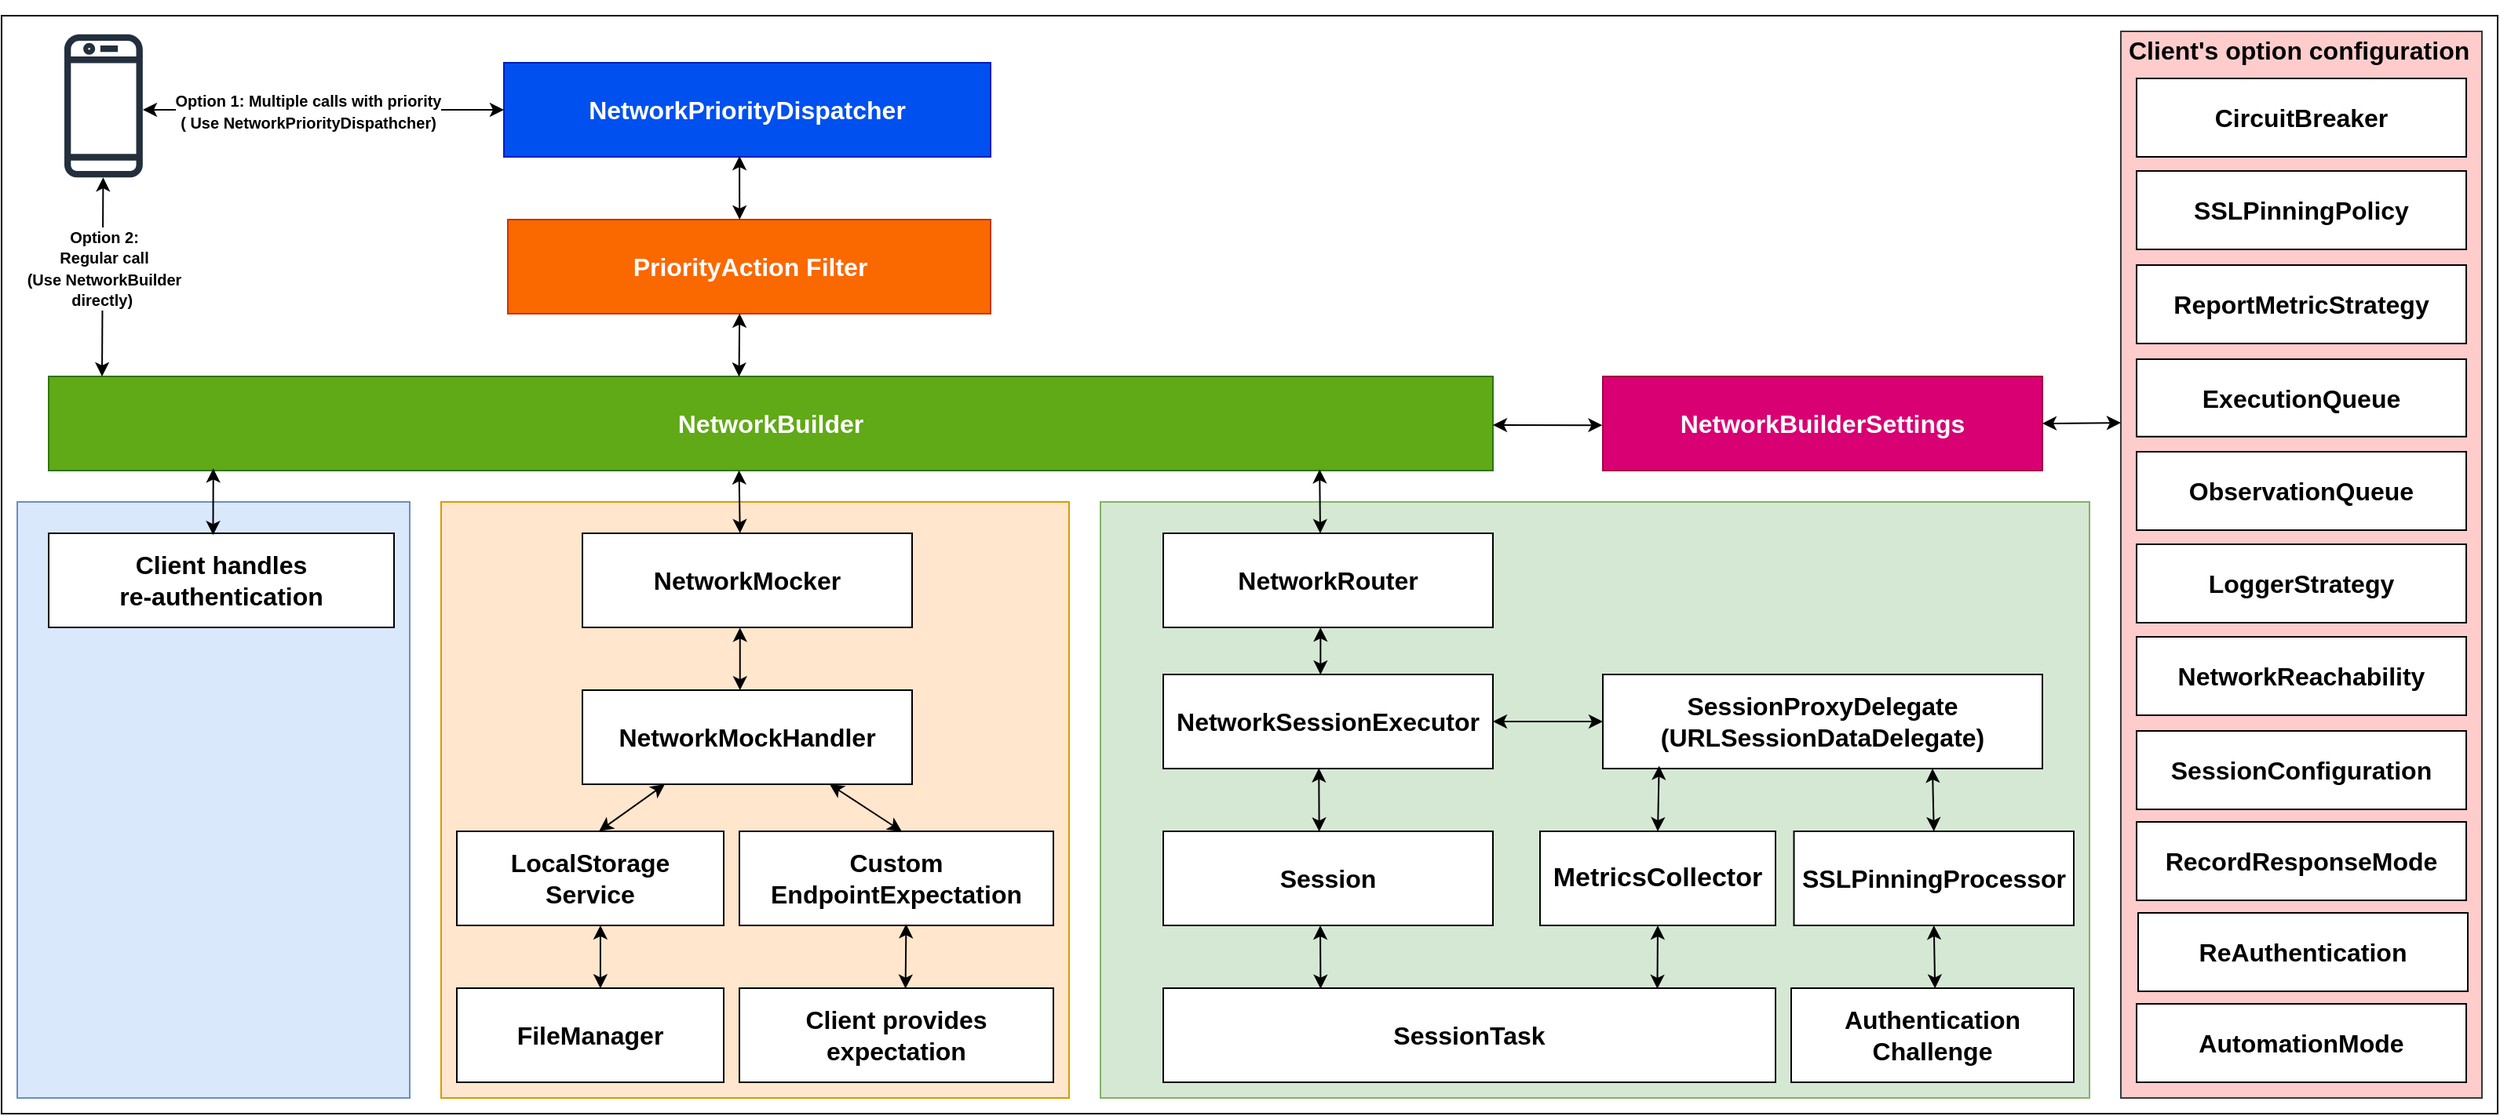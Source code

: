 <mxfile version="22.1.21" type="device">
  <diagram name="Page-1" id="kcwHlQj6X_Hl7SKp6POg">
    <mxGraphModel dx="2405" dy="2221" grid="1" gridSize="10" guides="1" tooltips="1" connect="1" arrows="1" fold="1" page="1" pageScale="1" pageWidth="827" pageHeight="1169" math="0" shadow="0">
      <root>
        <mxCell id="0" />
        <mxCell id="1" parent="0" />
        <mxCell id="15mChiIfbPn-ApwFT2TK-1" value="" style="rounded=0;whiteSpace=wrap;html=1;" parent="1" vertex="1">
          <mxGeometry x="-430" y="-10" width="1590" height="700" as="geometry" />
        </mxCell>
        <mxCell id="6_SXSchUUHbL2NSbWVZx-7" value="" style="rounded=0;whiteSpace=wrap;html=1;fillColor=#dae8fc;strokeColor=#6c8ebf;" parent="1" vertex="1">
          <mxGeometry x="-420" y="300" width="250" height="380" as="geometry" />
        </mxCell>
        <mxCell id="6_SXSchUUHbL2NSbWVZx-4" value="" style="rounded=0;whiteSpace=wrap;html=1;fillColor=#ffe6cc;strokeColor=#d79b00;" parent="1" vertex="1">
          <mxGeometry x="-150" y="300" width="400" height="380" as="geometry" />
        </mxCell>
        <mxCell id="6_SXSchUUHbL2NSbWVZx-2" value="" style="rounded=0;whiteSpace=wrap;html=1;fillColor=#d5e8d4;strokeColor=#82b366;" parent="1" vertex="1">
          <mxGeometry x="270" y="300" width="630" height="380" as="geometry" />
        </mxCell>
        <mxCell id="zjfV1j-Sg47yWd-0FWZn-2" value="&lt;font size=&quot;1&quot; style=&quot;&quot;&gt;&lt;b style=&quot;font-size: 16px;&quot;&gt;NetworkPriorityDispatcher&lt;/b&gt;&lt;/font&gt;" style="rounded=0;whiteSpace=wrap;html=1;fillColor=#0050ef;strokeColor=#001DBC;fontColor=#ffffff;" parent="1" vertex="1">
          <mxGeometry x="-110" y="20" width="310" height="60" as="geometry" />
        </mxCell>
        <mxCell id="zjfV1j-Sg47yWd-0FWZn-3" value="&lt;font size=&quot;1&quot; style=&quot;&quot;&gt;&lt;b style=&quot;font-size: 16px;&quot;&gt;NetworkBuilder&lt;/b&gt;&lt;/font&gt;" style="rounded=0;whiteSpace=wrap;html=1;fillColor=#60a917;strokeColor=#2D7600;fontColor=#ffffff;" parent="1" vertex="1">
          <mxGeometry x="-400" y="220" width="920" height="60" as="geometry" />
        </mxCell>
        <mxCell id="zjfV1j-Sg47yWd-0FWZn-4" value="&lt;font style=&quot;font-size: 16px;&quot;&gt;&lt;b&gt;NetworkMocker&lt;/b&gt;&lt;/font&gt;" style="rounded=0;whiteSpace=wrap;html=1;" parent="1" vertex="1">
          <mxGeometry x="-60" y="320" width="210" height="60" as="geometry" />
        </mxCell>
        <mxCell id="zjfV1j-Sg47yWd-0FWZn-5" value="&lt;font style=&quot;font-size: 16px;&quot;&gt;&lt;b&gt;NetworkRouter&lt;/b&gt;&lt;/font&gt;" style="rounded=0;whiteSpace=wrap;html=1;" parent="1" vertex="1">
          <mxGeometry x="310" y="320" width="210" height="60" as="geometry" />
        </mxCell>
        <mxCell id="zjfV1j-Sg47yWd-0FWZn-6" value="&lt;font style=&quot;font-size: 16px;&quot;&gt;&lt;b&gt;Session&lt;/b&gt;&lt;/font&gt;" style="rounded=0;whiteSpace=wrap;html=1;" parent="1" vertex="1">
          <mxGeometry x="310" y="510" width="210" height="60" as="geometry" />
        </mxCell>
        <mxCell id="zjfV1j-Sg47yWd-0FWZn-7" value="&lt;font style=&quot;font-size: 16px;&quot;&gt;&lt;b&gt;NetworkBuilderSettings&lt;/b&gt;&lt;/font&gt;" style="rounded=0;whiteSpace=wrap;html=1;fillColor=#d80073;strokeColor=#A50040;fontColor=#ffffff;" parent="1" vertex="1">
          <mxGeometry x="590" y="220" width="280" height="60" as="geometry" />
        </mxCell>
        <mxCell id="zjfV1j-Sg47yWd-0FWZn-8" value="&lt;font style=&quot;font-size: 16px;&quot;&gt;&lt;b&gt;NetworkSessionExecutor&lt;/b&gt;&lt;/font&gt;" style="rounded=0;whiteSpace=wrap;html=1;" parent="1" vertex="1">
          <mxGeometry x="310" y="410" width="210" height="60" as="geometry" />
        </mxCell>
        <mxCell id="zjfV1j-Sg47yWd-0FWZn-9" value="&lt;font style=&quot;font-size: 16px;&quot;&gt;&lt;b&gt;SessionProxyDelegate&lt;br&gt;(URLSessionDataDelegate)&lt;/b&gt;&lt;/font&gt;" style="rounded=0;whiteSpace=wrap;html=1;" parent="1" vertex="1">
          <mxGeometry x="590" y="410" width="280" height="60" as="geometry" />
        </mxCell>
        <mxCell id="zjfV1j-Sg47yWd-0FWZn-10" value="&lt;font style=&quot;font-size: 17px;&quot;&gt;&lt;b&gt;MetricsCollector&lt;/b&gt;&lt;/font&gt;" style="rounded=0;whiteSpace=wrap;html=1;" parent="1" vertex="1">
          <mxGeometry x="550" y="510" width="150" height="60" as="geometry" />
        </mxCell>
        <mxCell id="zjfV1j-Sg47yWd-0FWZn-11" value="&lt;font style=&quot;font-size: 16px;&quot;&gt;&lt;b&gt;SSLPinningProcessor&lt;/b&gt;&lt;/font&gt;" style="rounded=0;whiteSpace=wrap;html=1;" parent="1" vertex="1">
          <mxGeometry x="711.75" y="510" width="178.25" height="60" as="geometry" />
        </mxCell>
        <mxCell id="zjfV1j-Sg47yWd-0FWZn-12" value="&lt;font style=&quot;font-size: 16px;&quot;&gt;&lt;b&gt;SessionTask&lt;/b&gt;&lt;/font&gt;" style="rounded=0;whiteSpace=wrap;html=1;" parent="1" vertex="1">
          <mxGeometry x="310" y="610" width="390" height="60" as="geometry" />
        </mxCell>
        <mxCell id="zjfV1j-Sg47yWd-0FWZn-13" value="&lt;font style=&quot;font-size: 16px;&quot;&gt;&lt;b&gt;Authentication&lt;br&gt;Challenge&lt;/b&gt;&lt;/font&gt;" style="rounded=0;whiteSpace=wrap;html=1;" parent="1" vertex="1">
          <mxGeometry x="710" y="610" width="180" height="60" as="geometry" />
        </mxCell>
        <mxCell id="zjfV1j-Sg47yWd-0FWZn-14" value="&lt;font style=&quot;font-size: 16px;&quot;&gt;&lt;b&gt;NetworkMockHandler&lt;/b&gt;&lt;/font&gt;" style="rounded=0;whiteSpace=wrap;html=1;" parent="1" vertex="1">
          <mxGeometry x="-60" y="420" width="210" height="60" as="geometry" />
        </mxCell>
        <mxCell id="zjfV1j-Sg47yWd-0FWZn-15" value="&lt;font style=&quot;&quot;&gt;&lt;b&gt;&lt;font style=&quot;font-size: 16px;&quot;&gt;Custom&lt;/font&gt;&lt;br&gt;&lt;font style=&quot;font-size: 16px;&quot;&gt;EndpointExpectation&lt;/font&gt;&lt;/b&gt;&lt;/font&gt;" style="rounded=0;whiteSpace=wrap;html=1;" parent="1" vertex="1">
          <mxGeometry x="40" y="510" width="200" height="60" as="geometry" />
        </mxCell>
        <mxCell id="zjfV1j-Sg47yWd-0FWZn-16" value="&lt;font style=&quot;font-size: 16px;&quot;&gt;&lt;b&gt;LocalStorage&lt;br&gt;Service&lt;br&gt;&lt;/b&gt;&lt;/font&gt;" style="rounded=0;whiteSpace=wrap;html=1;" parent="1" vertex="1">
          <mxGeometry x="-140" y="510" width="170" height="60" as="geometry" />
        </mxCell>
        <mxCell id="zjfV1j-Sg47yWd-0FWZn-17" value="&lt;font style=&quot;font-size: 16px;&quot;&gt;&lt;b&gt;FileManager&lt;/b&gt;&lt;/font&gt;" style="rounded=0;whiteSpace=wrap;html=1;" parent="1" vertex="1">
          <mxGeometry x="-140" y="610" width="170" height="60" as="geometry" />
        </mxCell>
        <mxCell id="zjfV1j-Sg47yWd-0FWZn-18" value="&lt;font style=&quot;font-size: 16px;&quot;&gt;&lt;b&gt;Client provides expectation&lt;/b&gt;&lt;/font&gt;" style="rounded=0;whiteSpace=wrap;html=1;" parent="1" vertex="1">
          <mxGeometry x="40" y="610" width="200" height="60" as="geometry" />
        </mxCell>
        <mxCell id="zjfV1j-Sg47yWd-0FWZn-19" value="&lt;font color=&quot;#ffffff&quot; size=&quot;1&quot; style=&quot;&quot;&gt;&lt;b style=&quot;font-size: 16px;&quot;&gt;PriorityAction Filter&lt;/b&gt;&lt;/font&gt;" style="rounded=0;whiteSpace=wrap;html=1;fillColor=#fa6800;strokeColor=#C73500;fontColor=#000000;" parent="1" vertex="1">
          <mxGeometry x="-107.5" y="120" width="307.5" height="60" as="geometry" />
        </mxCell>
        <mxCell id="zjfV1j-Sg47yWd-0FWZn-23" style="edgeStyle=orthogonalEdgeStyle;rounded=0;orthogonalLoop=1;jettySize=auto;html=1;exitX=0.5;exitY=1;exitDx=0;exitDy=0;" parent="1" edge="1">
          <mxGeometry relative="1" as="geometry">
            <mxPoint x="995" y="-10" as="sourcePoint" />
            <mxPoint x="995" y="-10" as="targetPoint" />
          </mxGeometry>
        </mxCell>
        <mxCell id="zjfV1j-Sg47yWd-0FWZn-29" value="" style="rounded=0;whiteSpace=wrap;html=1;fillColor=#ffcccc;strokeColor=#36393d;" parent="1" vertex="1">
          <mxGeometry x="920" width="230" height="680" as="geometry" />
        </mxCell>
        <mxCell id="zjfV1j-Sg47yWd-0FWZn-31" value="&lt;font style=&quot;font-size: 16px;&quot;&gt;&lt;b&gt;NetworkReachability&lt;/b&gt;&lt;/font&gt;" style="rounded=0;whiteSpace=wrap;html=1;" parent="1" vertex="1">
          <mxGeometry x="930" y="386" width="210" height="50" as="geometry" />
        </mxCell>
        <mxCell id="zjfV1j-Sg47yWd-0FWZn-32" value="&lt;font style=&quot;font-size: 16px;&quot;&gt;&lt;b&gt;ObservationQueue&lt;/b&gt;&lt;/font&gt;" style="rounded=0;whiteSpace=wrap;html=1;" parent="1" vertex="1">
          <mxGeometry x="930" y="268" width="210" height="50" as="geometry" />
        </mxCell>
        <mxCell id="zjfV1j-Sg47yWd-0FWZn-33" value="&lt;font style=&quot;font-size: 16px;&quot;&gt;&lt;b&gt;ExecutionQueue&lt;/b&gt;&lt;/font&gt;" style="rounded=0;whiteSpace=wrap;html=1;" parent="1" vertex="1">
          <mxGeometry x="930" y="209" width="210" height="49.37" as="geometry" />
        </mxCell>
        <mxCell id="zjfV1j-Sg47yWd-0FWZn-34" value="&lt;b&gt;&lt;font style=&quot;font-size: 16px;&quot;&gt;SessionConfiguration&lt;/font&gt;&lt;/b&gt;" style="rounded=0;whiteSpace=wrap;html=1;" parent="1" vertex="1">
          <mxGeometry x="930" y="446" width="210" height="50" as="geometry" />
        </mxCell>
        <mxCell id="zjfV1j-Sg47yWd-0FWZn-35" value="&lt;font style=&quot;font-size: 16px;&quot;&gt;&lt;b&gt;AutomationMode&lt;/b&gt;&lt;/font&gt;" style="rounded=0;whiteSpace=wrap;html=1;" parent="1" vertex="1">
          <mxGeometry x="930" y="620" width="210" height="50" as="geometry" />
        </mxCell>
        <mxCell id="zjfV1j-Sg47yWd-0FWZn-36" value="&lt;font style=&quot;font-size: 16px;&quot;&gt;&lt;b&gt;RecordResponseMode&lt;/b&gt;&lt;/font&gt;" style="rounded=0;whiteSpace=wrap;html=1;" parent="1" vertex="1">
          <mxGeometry x="930" y="504" width="210" height="50" as="geometry" />
        </mxCell>
        <mxCell id="zjfV1j-Sg47yWd-0FWZn-37" value="&lt;font style=&quot;font-size: 16px;&quot;&gt;&lt;b&gt;LoggerStrategy&lt;/b&gt;&lt;/font&gt;" style="rounded=0;whiteSpace=wrap;html=1;" parent="1" vertex="1">
          <mxGeometry x="930" y="327" width="210" height="50" as="geometry" />
        </mxCell>
        <mxCell id="zjfV1j-Sg47yWd-0FWZn-40" value="&lt;font style=&quot;font-size: 16px;&quot;&gt;&lt;b&gt;ReportMetricStrategy&lt;/b&gt;&lt;/font&gt;" style="rounded=0;whiteSpace=wrap;html=1;" parent="1" vertex="1">
          <mxGeometry x="930" y="149" width="210" height="50" as="geometry" />
        </mxCell>
        <mxCell id="zjfV1j-Sg47yWd-0FWZn-41" value="&lt;font style=&quot;font-size: 16px;&quot;&gt;&lt;b&gt;SSLPinningPolicy&lt;/b&gt;&lt;/font&gt;" style="rounded=0;whiteSpace=wrap;html=1;" parent="1" vertex="1">
          <mxGeometry x="930" y="89" width="210" height="50" as="geometry" />
        </mxCell>
        <mxCell id="zjfV1j-Sg47yWd-0FWZn-67" value="&lt;h1 style=&quot;&quot;&gt;&lt;font style=&quot;font-size: 16px;&quot;&gt;Client&#39;s option configuration&lt;/font&gt;&lt;br&gt;&lt;/h1&gt;" style="text;html=1;strokeColor=none;fillColor=none;spacing=5;spacingTop=-20;whiteSpace=wrap;overflow=hidden;rounded=0;" parent="1" vertex="1">
          <mxGeometry x="920" y="-10" width="230" height="40" as="geometry" />
        </mxCell>
        <mxCell id="6_SXSchUUHbL2NSbWVZx-6" style="edgeStyle=orthogonalEdgeStyle;rounded=0;orthogonalLoop=1;jettySize=auto;html=1;exitX=0.5;exitY=1;exitDx=0;exitDy=0;" parent="1" source="6_SXSchUUHbL2NSbWVZx-4" target="6_SXSchUUHbL2NSbWVZx-4" edge="1">
          <mxGeometry relative="1" as="geometry" />
        </mxCell>
        <mxCell id="6_SXSchUUHbL2NSbWVZx-8" value="&lt;font style=&quot;font-size: 16px;&quot;&gt;&lt;b&gt;Client handles &lt;br&gt;re-authentication&lt;/b&gt;&lt;/font&gt;&lt;b&gt;&lt;font style=&quot;font-size: 16px;&quot;&gt;&lt;br&gt;&lt;/font&gt;&lt;/b&gt;" style="rounded=0;whiteSpace=wrap;html=1;" parent="1" vertex="1">
          <mxGeometry x="-400" y="320" width="220" height="60" as="geometry" />
        </mxCell>
        <mxCell id="Cbl5jfa0mwFsJZAAiYQ7-3" value="" style="sketch=0;outlineConnect=0;fontColor=#232F3E;gradientColor=none;fillColor=#232F3D;strokeColor=none;dashed=0;verticalLabelPosition=bottom;verticalAlign=top;align=center;html=1;fontSize=12;fontStyle=0;aspect=fixed;pointerEvents=1;shape=mxgraph.aws4.mobile_client;" parent="1" vertex="1">
          <mxGeometry x="-390" width="49.93" height="95" as="geometry" />
        </mxCell>
        <mxCell id="Cbl5jfa0mwFsJZAAiYQ7-9" value="" style="endArrow=classic;startArrow=classic;html=1;rounded=0;entryX=0.484;entryY=0.992;entryDx=0;entryDy=0;exitX=0.48;exitY=-0.001;exitDx=0;exitDy=0;exitPerimeter=0;entryPerimeter=0;" parent="1" source="zjfV1j-Sg47yWd-0FWZn-19" target="zjfV1j-Sg47yWd-0FWZn-2" edge="1">
          <mxGeometry width="50" height="50" relative="1" as="geometry">
            <mxPoint x="190" y="230" as="sourcePoint" />
            <mxPoint x="240" y="180" as="targetPoint" />
          </mxGeometry>
        </mxCell>
        <mxCell id="Cbl5jfa0mwFsJZAAiYQ7-10" value="" style="endArrow=classic;startArrow=classic;html=1;rounded=0;entryX=0.48;entryY=0.998;entryDx=0;entryDy=0;entryPerimeter=0;exitX=0.478;exitY=0.003;exitDx=0;exitDy=0;exitPerimeter=0;" parent="1" source="zjfV1j-Sg47yWd-0FWZn-3" target="zjfV1j-Sg47yWd-0FWZn-19" edge="1">
          <mxGeometry width="50" height="50" relative="1" as="geometry">
            <mxPoint x="46" y="220" as="sourcePoint" />
            <mxPoint x="210" y="170" as="targetPoint" />
          </mxGeometry>
        </mxCell>
        <mxCell id="Cbl5jfa0mwFsJZAAiYQ7-12" value="" style="endArrow=classic;startArrow=classic;html=1;rounded=0;entryX=0.114;entryY=0.978;entryDx=0;entryDy=0;entryPerimeter=0;exitX=0.476;exitY=0.018;exitDx=0;exitDy=0;exitPerimeter=0;" parent="1" source="6_SXSchUUHbL2NSbWVZx-8" target="zjfV1j-Sg47yWd-0FWZn-3" edge="1">
          <mxGeometry width="50" height="50" relative="1" as="geometry">
            <mxPoint x="-295.5" y="319.88" as="sourcePoint" />
            <mxPoint x="-280.1" y="290.0" as="targetPoint" />
          </mxGeometry>
        </mxCell>
        <mxCell id="Cbl5jfa0mwFsJZAAiYQ7-14" value="" style="endArrow=classic;startArrow=classic;html=1;rounded=0;entryX=0.478;entryY=0.997;entryDx=0;entryDy=0;entryPerimeter=0;exitX=0.478;exitY=-0.002;exitDx=0;exitDy=0;exitPerimeter=0;" parent="1" source="zjfV1j-Sg47yWd-0FWZn-4" target="zjfV1j-Sg47yWd-0FWZn-3" edge="1">
          <mxGeometry width="50" height="50" relative="1" as="geometry">
            <mxPoint x="20" y="330" as="sourcePoint" />
            <mxPoint x="70" y="280" as="targetPoint" />
          </mxGeometry>
        </mxCell>
        <mxCell id="Cbl5jfa0mwFsJZAAiYQ7-16" value="" style="endArrow=classic;startArrow=classic;html=1;rounded=0;exitX=0.478;exitY=0.001;exitDx=0;exitDy=0;exitPerimeter=0;entryX=0.478;entryY=1.003;entryDx=0;entryDy=0;entryPerimeter=0;" parent="1" source="zjfV1j-Sg47yWd-0FWZn-14" target="zjfV1j-Sg47yWd-0FWZn-4" edge="1">
          <mxGeometry width="50" height="50" relative="1" as="geometry">
            <mxPoint x="60" y="370" as="sourcePoint" />
            <mxPoint x="110" y="320" as="targetPoint" />
          </mxGeometry>
        </mxCell>
        <mxCell id="Cbl5jfa0mwFsJZAAiYQ7-17" value="" style="endArrow=classic;startArrow=classic;html=1;rounded=0;entryX=0.25;entryY=1;entryDx=0;entryDy=0;exitX=0.533;exitY=-0.002;exitDx=0;exitDy=0;exitPerimeter=0;" parent="1" source="zjfV1j-Sg47yWd-0FWZn-16" target="zjfV1j-Sg47yWd-0FWZn-14" edge="1">
          <mxGeometry width="50" height="50" relative="1" as="geometry">
            <mxPoint x="70" y="510" as="sourcePoint" />
            <mxPoint x="120" y="460" as="targetPoint" />
          </mxGeometry>
        </mxCell>
        <mxCell id="Cbl5jfa0mwFsJZAAiYQ7-18" value="" style="endArrow=classic;startArrow=classic;html=1;rounded=0;entryX=0.517;entryY=0;entryDx=0;entryDy=0;exitX=0.75;exitY=1;exitDx=0;exitDy=0;entryPerimeter=0;" parent="1" source="zjfV1j-Sg47yWd-0FWZn-14" target="zjfV1j-Sg47yWd-0FWZn-15" edge="1">
          <mxGeometry width="50" height="50" relative="1" as="geometry">
            <mxPoint x="10" y="480" as="sourcePoint" />
            <mxPoint x="60" y="430" as="targetPoint" />
          </mxGeometry>
        </mxCell>
        <mxCell id="Cbl5jfa0mwFsJZAAiYQ7-20" value="" style="endArrow=classic;startArrow=classic;html=1;rounded=0;entryX=0.538;entryY=0.999;entryDx=0;entryDy=0;entryPerimeter=0;exitX=0.538;exitY=0.002;exitDx=0;exitDy=0;exitPerimeter=0;" parent="1" source="zjfV1j-Sg47yWd-0FWZn-17" target="zjfV1j-Sg47yWd-0FWZn-16" edge="1">
          <mxGeometry width="50" height="50" relative="1" as="geometry">
            <mxPoint x="30" y="590" as="sourcePoint" />
            <mxPoint x="80" y="540" as="targetPoint" />
          </mxGeometry>
        </mxCell>
        <mxCell id="Cbl5jfa0mwFsJZAAiYQ7-21" value="" style="endArrow=classic;startArrow=classic;html=1;rounded=0;entryX=0.531;entryY=0.986;entryDx=0;entryDy=0;entryPerimeter=0;exitX=0.529;exitY=0.005;exitDx=0;exitDy=0;exitPerimeter=0;" parent="1" source="zjfV1j-Sg47yWd-0FWZn-18" target="zjfV1j-Sg47yWd-0FWZn-15" edge="1">
          <mxGeometry width="50" height="50" relative="1" as="geometry">
            <mxPoint x="180" y="610" as="sourcePoint" />
            <mxPoint x="230" y="560" as="targetPoint" />
          </mxGeometry>
        </mxCell>
        <mxCell id="Cbl5jfa0mwFsJZAAiYQ7-22" value="" style="endArrow=classic;startArrow=classic;html=1;rounded=0;entryX=0.88;entryY=0.987;entryDx=0;entryDy=0;entryPerimeter=0;" parent="1" target="zjfV1j-Sg47yWd-0FWZn-3" edge="1">
          <mxGeometry width="50" height="50" relative="1" as="geometry">
            <mxPoint x="410" y="320" as="sourcePoint" />
            <mxPoint x="450" y="290" as="targetPoint" />
          </mxGeometry>
        </mxCell>
        <mxCell id="Cbl5jfa0mwFsJZAAiYQ7-23" value="" style="endArrow=classic;startArrow=classic;html=1;rounded=0;entryX=0.477;entryY=1.001;entryDx=0;entryDy=0;entryPerimeter=0;exitX=0.477;exitY=0.002;exitDx=0;exitDy=0;exitPerimeter=0;" parent="1" source="zjfV1j-Sg47yWd-0FWZn-8" target="zjfV1j-Sg47yWd-0FWZn-5" edge="1">
          <mxGeometry width="50" height="50" relative="1" as="geometry">
            <mxPoint x="410" y="410" as="sourcePoint" />
            <mxPoint x="520" y="330" as="targetPoint" />
          </mxGeometry>
        </mxCell>
        <mxCell id="Cbl5jfa0mwFsJZAAiYQ7-24" value="" style="endArrow=classic;startArrow=classic;html=1;rounded=0;entryX=0.472;entryY=0.996;entryDx=0;entryDy=0;entryPerimeter=0;exitX=0.473;exitY=0.003;exitDx=0;exitDy=0;exitPerimeter=0;" parent="1" source="zjfV1j-Sg47yWd-0FWZn-6" target="zjfV1j-Sg47yWd-0FWZn-8" edge="1">
          <mxGeometry width="50" height="50" relative="1" as="geometry">
            <mxPoint x="460" y="440" as="sourcePoint" />
            <mxPoint x="510" y="390" as="targetPoint" />
          </mxGeometry>
        </mxCell>
        <mxCell id="Cbl5jfa0mwFsJZAAiYQ7-25" value="" style="endArrow=classic;startArrow=classic;html=1;rounded=0;exitX=0.257;exitY=0.006;exitDx=0;exitDy=0;exitPerimeter=0;" parent="1" source="zjfV1j-Sg47yWd-0FWZn-12" edge="1">
          <mxGeometry width="50" height="50" relative="1" as="geometry">
            <mxPoint x="420" y="590" as="sourcePoint" />
            <mxPoint x="410" y="570" as="targetPoint" />
          </mxGeometry>
        </mxCell>
        <mxCell id="Cbl5jfa0mwFsJZAAiYQ7-28" value="" style="endArrow=classic;startArrow=classic;html=1;rounded=0;exitX=1;exitY=0.5;exitDx=0;exitDy=0;entryX=0;entryY=0.5;entryDx=0;entryDy=0;" parent="1" source="zjfV1j-Sg47yWd-0FWZn-8" target="zjfV1j-Sg47yWd-0FWZn-9" edge="1">
          <mxGeometry width="50" height="50" relative="1" as="geometry">
            <mxPoint x="560" y="430" as="sourcePoint" />
            <mxPoint x="610" y="380" as="targetPoint" />
          </mxGeometry>
        </mxCell>
        <mxCell id="Cbl5jfa0mwFsJZAAiYQ7-29" value="" style="endArrow=classic;startArrow=classic;html=1;rounded=0;entryX=-0.001;entryY=0.518;entryDx=0;entryDy=0;entryPerimeter=0;" parent="1" target="zjfV1j-Sg47yWd-0FWZn-7" edge="1">
          <mxGeometry width="50" height="50" relative="1" as="geometry">
            <mxPoint x="520" y="251" as="sourcePoint" />
            <mxPoint x="580" y="240" as="targetPoint" />
          </mxGeometry>
        </mxCell>
        <mxCell id="Cbl5jfa0mwFsJZAAiYQ7-30" value="" style="endArrow=classic;startArrow=classic;html=1;rounded=0;exitX=0.5;exitY=0;exitDx=0;exitDy=0;entryX=0.128;entryY=0.97;entryDx=0;entryDy=0;entryPerimeter=0;" parent="1" source="zjfV1j-Sg47yWd-0FWZn-10" target="zjfV1j-Sg47yWd-0FWZn-9" edge="1">
          <mxGeometry width="50" height="50" relative="1" as="geometry">
            <mxPoint x="650" y="520" as="sourcePoint" />
            <mxPoint x="635" y="469" as="targetPoint" />
          </mxGeometry>
        </mxCell>
        <mxCell id="Cbl5jfa0mwFsJZAAiYQ7-31" value="" style="endArrow=classic;startArrow=classic;html=1;rounded=0;entryX=0.5;entryY=1;entryDx=0;entryDy=0;exitX=0.807;exitY=0.007;exitDx=0;exitDy=0;exitPerimeter=0;" parent="1" source="zjfV1j-Sg47yWd-0FWZn-12" target="zjfV1j-Sg47yWd-0FWZn-10" edge="1">
          <mxGeometry width="50" height="50" relative="1" as="geometry">
            <mxPoint x="610" y="590" as="sourcePoint" />
            <mxPoint x="660" y="540" as="targetPoint" />
          </mxGeometry>
        </mxCell>
        <mxCell id="Cbl5jfa0mwFsJZAAiYQ7-34" value="" style="endArrow=classic;startArrow=classic;html=1;rounded=0;entryX=0.75;entryY=1;entryDx=0;entryDy=0;exitX=0.5;exitY=0;exitDx=0;exitDy=0;" parent="1" source="zjfV1j-Sg47yWd-0FWZn-11" target="zjfV1j-Sg47yWd-0FWZn-9" edge="1">
          <mxGeometry width="50" height="50" relative="1" as="geometry">
            <mxPoint x="780" y="540" as="sourcePoint" />
            <mxPoint x="830" y="490" as="targetPoint" />
          </mxGeometry>
        </mxCell>
        <mxCell id="Cbl5jfa0mwFsJZAAiYQ7-35" value="" style="endArrow=classic;startArrow=classic;html=1;rounded=0;entryX=0.5;entryY=1;entryDx=0;entryDy=0;exitX=0.509;exitY=0.003;exitDx=0;exitDy=0;exitPerimeter=0;" parent="1" source="zjfV1j-Sg47yWd-0FWZn-13" target="zjfV1j-Sg47yWd-0FWZn-11" edge="1">
          <mxGeometry width="50" height="50" relative="1" as="geometry">
            <mxPoint x="780" y="570" as="sourcePoint" />
            <mxPoint x="830" y="520" as="targetPoint" />
          </mxGeometry>
        </mxCell>
        <mxCell id="Cbl5jfa0mwFsJZAAiYQ7-36" value="" style="endArrow=classic;startArrow=classic;html=1;rounded=0;exitX=1;exitY=0.5;exitDx=0;exitDy=0;entryX=0;entryY=0.367;entryDx=0;entryDy=0;entryPerimeter=0;" parent="1" source="zjfV1j-Sg47yWd-0FWZn-7" target="zjfV1j-Sg47yWd-0FWZn-29" edge="1">
          <mxGeometry width="50" height="50" relative="1" as="geometry">
            <mxPoint x="910" y="270" as="sourcePoint" />
            <mxPoint x="960" y="220" as="targetPoint" />
          </mxGeometry>
        </mxCell>
        <mxCell id="Cbl5jfa0mwFsJZAAiYQ7-38" value="" style="endArrow=classic;startArrow=classic;html=1;rounded=0;" parent="1" target="Cbl5jfa0mwFsJZAAiYQ7-3" edge="1">
          <mxGeometry width="50" height="50" relative="1" as="geometry">
            <mxPoint x="-366" y="220" as="sourcePoint" />
            <mxPoint x="-280" y="130" as="targetPoint" />
          </mxGeometry>
        </mxCell>
        <mxCell id="Cbl5jfa0mwFsJZAAiYQ7-39" value="&lt;b style=&quot;border-color: var(--border-color); font-size: 10px;&quot;&gt;Option 2: &lt;br&gt;Regular call&lt;br style=&quot;border-color: var(--border-color);&quot;&gt;(Use NetworkBuilder&lt;br&gt;&lt;b style=&quot;border-color: var(--border-color);&quot;&gt;directly&lt;/b&gt;)&amp;nbsp;&lt;/b&gt;" style="edgeLabel;html=1;align=center;verticalAlign=middle;resizable=0;points=[];" parent="Cbl5jfa0mwFsJZAAiYQ7-38" vertex="1" connectable="0">
          <mxGeometry x="0.097" relative="1" as="geometry">
            <mxPoint as="offset" />
          </mxGeometry>
        </mxCell>
        <mxCell id="Cbl5jfa0mwFsJZAAiYQ7-40" value="" style="endArrow=classic;startArrow=classic;html=1;rounded=0;entryX=0;entryY=0.5;entryDx=0;entryDy=0;" parent="1" target="zjfV1j-Sg47yWd-0FWZn-2" edge="1">
          <mxGeometry width="50" height="50" relative="1" as="geometry">
            <mxPoint x="-340" y="50" as="sourcePoint" />
            <mxPoint x="-150" y="40" as="targetPoint" />
          </mxGeometry>
        </mxCell>
        <mxCell id="Cbl5jfa0mwFsJZAAiYQ7-41" value="&lt;b style=&quot;border-color: var(--border-color); font-size: x-small;&quot;&gt;Option 1: Multiple calls with priority&lt;br style=&quot;border-color: var(--border-color);&quot;&gt;( Use NetworkPriorityDispathcher)&lt;/b&gt;" style="edgeLabel;html=1;align=center;verticalAlign=middle;resizable=0;points=[];" parent="Cbl5jfa0mwFsJZAAiYQ7-40" vertex="1" connectable="0">
          <mxGeometry x="-0.089" y="-1" relative="1" as="geometry">
            <mxPoint as="offset" />
          </mxGeometry>
        </mxCell>
        <mxCell id="svtDIUTCD3vrzOe1hg3--2" value="&lt;b&gt;&lt;font style=&quot;font-size: 16px;&quot;&gt;CircuitBreaker&lt;/font&gt;&lt;/b&gt;" style="rounded=0;whiteSpace=wrap;html=1;" parent="1" vertex="1">
          <mxGeometry x="930" y="30" width="210" height="50" as="geometry" />
        </mxCell>
        <mxCell id="Zm7ZTFcT3y3hPEMStcUE-1" value="&lt;font style=&quot;font-size: 16px;&quot;&gt;&lt;b&gt;ReAuthentication&lt;/b&gt;&lt;/font&gt;" style="rounded=0;whiteSpace=wrap;html=1;" vertex="1" parent="1">
          <mxGeometry x="931" y="562" width="210" height="50" as="geometry" />
        </mxCell>
      </root>
    </mxGraphModel>
  </diagram>
</mxfile>
